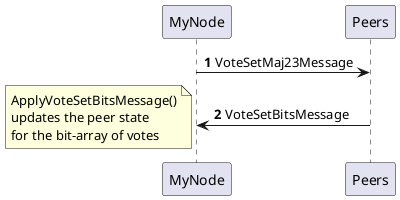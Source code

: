 @startuml
'https://plantuml.com/sequence-diagram

autonumber

MyNode -> Peers: VoteSetMaj23Message
Peers -> MyNode: VoteSetBitsMessage
note left:ApplyVoteSetBitsMessage()\nupdates the peer state \nfor the bit-array of votes

@enduml